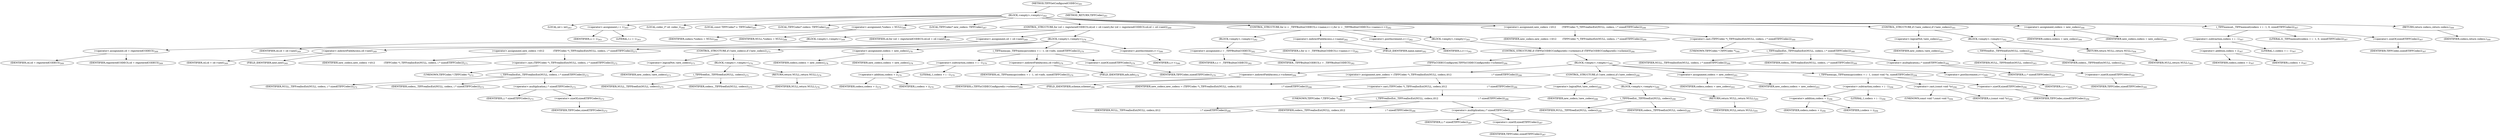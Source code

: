 digraph "TIFFGetConfiguredCODECs" {  
"2289" [label = <(METHOD,TIFFGetConfiguredCODECs)<SUB>261</SUB>> ]
"2290" [label = <(BLOCK,&lt;empty&gt;,&lt;empty&gt;)<SUB>262</SUB>> ]
"2291" [label = <(LOCAL,int i: int)<SUB>263</SUB>> ]
"2292" [label = <(&lt;operator&gt;.assignment,i = 1)<SUB>263</SUB>> ]
"2293" [label = <(IDENTIFIER,i,i = 1)<SUB>263</SUB>> ]
"2294" [label = <(LITERAL,1,i = 1)<SUB>263</SUB>> ]
"2295" [label = <(LOCAL,codec_t* cd: codec_t)<SUB>264</SUB>> ]
"2296" [label = <(LOCAL,const TIFFCodec* c: TIFFCodec)<SUB>265</SUB>> ]
"2297" [label = <(LOCAL,TIFFCodec* codecs: TIFFCodec)<SUB>266</SUB>> ]
"2298" [label = <(&lt;operator&gt;.assignment,*codecs = NULL)<SUB>266</SUB>> ]
"2299" [label = <(IDENTIFIER,codecs,*codecs = NULL)<SUB>266</SUB>> ]
"2300" [label = <(IDENTIFIER,NULL,*codecs = NULL)<SUB>266</SUB>> ]
"2301" [label = <(LOCAL,TIFFCodec* new_codecs: TIFFCodec)<SUB>267</SUB>> ]
"2302" [label = <(CONTROL_STRUCTURE,for (cd = registeredCODECS;cd;cd = cd-&gt;next),for (cd = registeredCODECS;cd;cd = cd-&gt;next))<SUB>269</SUB>> ]
"2303" [label = <(BLOCK,&lt;empty&gt;,&lt;empty&gt;)<SUB>269</SUB>> ]
"2304" [label = <(&lt;operator&gt;.assignment,cd = registeredCODECS)<SUB>269</SUB>> ]
"2305" [label = <(IDENTIFIER,cd,cd = registeredCODECS)<SUB>269</SUB>> ]
"2306" [label = <(IDENTIFIER,registeredCODECS,cd = registeredCODECS)<SUB>269</SUB>> ]
"2307" [label = <(IDENTIFIER,cd,for (cd = registeredCODECS;cd;cd = cd-&gt;next))<SUB>269</SUB>> ]
"2308" [label = <(&lt;operator&gt;.assignment,cd = cd-&gt;next)<SUB>269</SUB>> ]
"2309" [label = <(IDENTIFIER,cd,cd = cd-&gt;next)<SUB>269</SUB>> ]
"2310" [label = <(&lt;operator&gt;.indirectFieldAccess,cd-&gt;next)<SUB>269</SUB>> ]
"2311" [label = <(IDENTIFIER,cd,cd = cd-&gt;next)<SUB>269</SUB>> ]
"2312" [label = <(FIELD_IDENTIFIER,next,next)<SUB>269</SUB>> ]
"2313" [label = <(BLOCK,&lt;empty&gt;,&lt;empty&gt;)<SUB>270</SUB>> ]
"2314" [label = <(&lt;operator&gt;.assignment,new_codecs =\012            (TIFFCodec *)_TIFFreallocExt(NULL, codecs, i * sizeof(TIFFCodec)))<SUB>271</SUB>> ]
"2315" [label = <(IDENTIFIER,new_codecs,new_codecs =\012            (TIFFCodec *)_TIFFreallocExt(NULL, codecs, i * sizeof(TIFFCodec)))<SUB>271</SUB>> ]
"2316" [label = <(&lt;operator&gt;.cast,(TIFFCodec *)_TIFFreallocExt(NULL, codecs, i * sizeof(TIFFCodec)))<SUB>272</SUB>> ]
"2317" [label = <(UNKNOWN,TIFFCodec *,TIFFCodec *)<SUB>272</SUB>> ]
"2318" [label = <(_TIFFreallocExt,_TIFFreallocExt(NULL, codecs, i * sizeof(TIFFCodec)))<SUB>272</SUB>> ]
"2319" [label = <(IDENTIFIER,NULL,_TIFFreallocExt(NULL, codecs, i * sizeof(TIFFCodec)))<SUB>272</SUB>> ]
"2320" [label = <(IDENTIFIER,codecs,_TIFFreallocExt(NULL, codecs, i * sizeof(TIFFCodec)))<SUB>272</SUB>> ]
"2321" [label = <(&lt;operator&gt;.multiplication,i * sizeof(TIFFCodec))<SUB>272</SUB>> ]
"2322" [label = <(IDENTIFIER,i,i * sizeof(TIFFCodec))<SUB>272</SUB>> ]
"2323" [label = <(&lt;operator&gt;.sizeOf,sizeof(TIFFCodec))<SUB>272</SUB>> ]
"2324" [label = <(IDENTIFIER,TIFFCodec,sizeof(TIFFCodec))<SUB>272</SUB>> ]
"2325" [label = <(CONTROL_STRUCTURE,if (!new_codecs),if (!new_codecs))<SUB>273</SUB>> ]
"2326" [label = <(&lt;operator&gt;.logicalNot,!new_codecs)<SUB>273</SUB>> ]
"2327" [label = <(IDENTIFIER,new_codecs,!new_codecs)<SUB>273</SUB>> ]
"2328" [label = <(BLOCK,&lt;empty&gt;,&lt;empty&gt;)<SUB>274</SUB>> ]
"2329" [label = <(_TIFFfreeExt,_TIFFfreeExt(NULL, codecs))<SUB>275</SUB>> ]
"2330" [label = <(IDENTIFIER,NULL,_TIFFfreeExt(NULL, codecs))<SUB>275</SUB>> ]
"2331" [label = <(IDENTIFIER,codecs,_TIFFfreeExt(NULL, codecs))<SUB>275</SUB>> ]
"2332" [label = <(RETURN,return NULL;,return NULL;)<SUB>276</SUB>> ]
"2333" [label = <(IDENTIFIER,NULL,return NULL;)<SUB>276</SUB>> ]
"2334" [label = <(&lt;operator&gt;.assignment,codecs = new_codecs)<SUB>278</SUB>> ]
"2335" [label = <(IDENTIFIER,codecs,codecs = new_codecs)<SUB>278</SUB>> ]
"2336" [label = <(IDENTIFIER,new_codecs,codecs = new_codecs)<SUB>278</SUB>> ]
"2337" [label = <(_TIFFmemcpy,_TIFFmemcpy(codecs + i - 1, cd-&gt;info, sizeof(TIFFCodec)))<SUB>279</SUB>> ]
"2338" [label = <(&lt;operator&gt;.subtraction,codecs + i - 1)<SUB>279</SUB>> ]
"2339" [label = <(&lt;operator&gt;.addition,codecs + i)<SUB>279</SUB>> ]
"2340" [label = <(IDENTIFIER,codecs,codecs + i)<SUB>279</SUB>> ]
"2341" [label = <(IDENTIFIER,i,codecs + i)<SUB>279</SUB>> ]
"2342" [label = <(LITERAL,1,codecs + i - 1)<SUB>279</SUB>> ]
"2343" [label = <(&lt;operator&gt;.indirectFieldAccess,cd-&gt;info)<SUB>279</SUB>> ]
"2344" [label = <(IDENTIFIER,cd,_TIFFmemcpy(codecs + i - 1, cd-&gt;info, sizeof(TIFFCodec)))<SUB>279</SUB>> ]
"2345" [label = <(FIELD_IDENTIFIER,info,info)<SUB>279</SUB>> ]
"2346" [label = <(&lt;operator&gt;.sizeOf,sizeof(TIFFCodec))<SUB>279</SUB>> ]
"2347" [label = <(IDENTIFIER,TIFFCodec,sizeof(TIFFCodec))<SUB>279</SUB>> ]
"2348" [label = <(&lt;operator&gt;.postIncrement,i++)<SUB>280</SUB>> ]
"2349" [label = <(IDENTIFIER,i,i++)<SUB>280</SUB>> ]
"2350" [label = <(CONTROL_STRUCTURE,for (c = _TIFFBuiltinCODECS;c-&gt;name;c++),for (c = _TIFFBuiltinCODECS;c-&gt;name;c++))<SUB>282</SUB>> ]
"2351" [label = <(BLOCK,&lt;empty&gt;,&lt;empty&gt;)<SUB>282</SUB>> ]
"2352" [label = <(&lt;operator&gt;.assignment,c = _TIFFBuiltinCODECS)<SUB>282</SUB>> ]
"2353" [label = <(IDENTIFIER,c,c = _TIFFBuiltinCODECS)<SUB>282</SUB>> ]
"2354" [label = <(IDENTIFIER,_TIFFBuiltinCODECS,c = _TIFFBuiltinCODECS)<SUB>282</SUB>> ]
"2355" [label = <(&lt;operator&gt;.indirectFieldAccess,c-&gt;name)<SUB>282</SUB>> ]
"2356" [label = <(IDENTIFIER,c,for (c = _TIFFBuiltinCODECS;c-&gt;name;c++))<SUB>282</SUB>> ]
"2357" [label = <(FIELD_IDENTIFIER,name,name)<SUB>282</SUB>> ]
"2358" [label = <(&lt;operator&gt;.postIncrement,c++)<SUB>282</SUB>> ]
"2359" [label = <(IDENTIFIER,c,c++)<SUB>282</SUB>> ]
"2360" [label = <(BLOCK,&lt;empty&gt;,&lt;empty&gt;)<SUB>283</SUB>> ]
"2361" [label = <(CONTROL_STRUCTURE,if (TIFFIsCODECConfigured(c-&gt;scheme)),if (TIFFIsCODECConfigured(c-&gt;scheme)))<SUB>284</SUB>> ]
"2362" [label = <(TIFFIsCODECConfigured,TIFFIsCODECConfigured(c-&gt;scheme))<SUB>284</SUB>> ]
"2363" [label = <(&lt;operator&gt;.indirectFieldAccess,c-&gt;scheme)<SUB>284</SUB>> ]
"2364" [label = <(IDENTIFIER,c,TIFFIsCODECConfigured(c-&gt;scheme))<SUB>284</SUB>> ]
"2365" [label = <(FIELD_IDENTIFIER,scheme,scheme)<SUB>284</SUB>> ]
"2366" [label = <(BLOCK,&lt;empty&gt;,&lt;empty&gt;)<SUB>285</SUB>> ]
"2367" [label = <(&lt;operator&gt;.assignment,new_codecs = (TIFFCodec *)_TIFFreallocExt(NULL, codecs,\012                                                      i * sizeof(TIFFCodec)))<SUB>286</SUB>> ]
"2368" [label = <(IDENTIFIER,new_codecs,new_codecs = (TIFFCodec *)_TIFFreallocExt(NULL, codecs,\012                                                      i * sizeof(TIFFCodec)))<SUB>286</SUB>> ]
"2369" [label = <(&lt;operator&gt;.cast,(TIFFCodec *)_TIFFreallocExt(NULL, codecs,\012                                                      i * sizeof(TIFFCodec)))<SUB>286</SUB>> ]
"2370" [label = <(UNKNOWN,TIFFCodec *,TIFFCodec *)<SUB>286</SUB>> ]
"2371" [label = <(_TIFFreallocExt,_TIFFreallocExt(NULL, codecs,\012                                                      i * sizeof(TIFFCodec)))<SUB>286</SUB>> ]
"2372" [label = <(IDENTIFIER,NULL,_TIFFreallocExt(NULL, codecs,\012                                                      i * sizeof(TIFFCodec)))<SUB>286</SUB>> ]
"2373" [label = <(IDENTIFIER,codecs,_TIFFreallocExt(NULL, codecs,\012                                                      i * sizeof(TIFFCodec)))<SUB>286</SUB>> ]
"2374" [label = <(&lt;operator&gt;.multiplication,i * sizeof(TIFFCodec))<SUB>287</SUB>> ]
"2375" [label = <(IDENTIFIER,i,i * sizeof(TIFFCodec))<SUB>287</SUB>> ]
"2376" [label = <(&lt;operator&gt;.sizeOf,sizeof(TIFFCodec))<SUB>287</SUB>> ]
"2377" [label = <(IDENTIFIER,TIFFCodec,sizeof(TIFFCodec))<SUB>287</SUB>> ]
"2378" [label = <(CONTROL_STRUCTURE,if (!new_codecs),if (!new_codecs))<SUB>288</SUB>> ]
"2379" [label = <(&lt;operator&gt;.logicalNot,!new_codecs)<SUB>288</SUB>> ]
"2380" [label = <(IDENTIFIER,new_codecs,!new_codecs)<SUB>288</SUB>> ]
"2381" [label = <(BLOCK,&lt;empty&gt;,&lt;empty&gt;)<SUB>289</SUB>> ]
"2382" [label = <(_TIFFfreeExt,_TIFFfreeExt(NULL, codecs))<SUB>290</SUB>> ]
"2383" [label = <(IDENTIFIER,NULL,_TIFFfreeExt(NULL, codecs))<SUB>290</SUB>> ]
"2384" [label = <(IDENTIFIER,codecs,_TIFFfreeExt(NULL, codecs))<SUB>290</SUB>> ]
"2385" [label = <(RETURN,return NULL;,return NULL;)<SUB>291</SUB>> ]
"2386" [label = <(IDENTIFIER,NULL,return NULL;)<SUB>291</SUB>> ]
"2387" [label = <(&lt;operator&gt;.assignment,codecs = new_codecs)<SUB>293</SUB>> ]
"2388" [label = <(IDENTIFIER,codecs,codecs = new_codecs)<SUB>293</SUB>> ]
"2389" [label = <(IDENTIFIER,new_codecs,codecs = new_codecs)<SUB>293</SUB>> ]
"2390" [label = <(_TIFFmemcpy,_TIFFmemcpy(codecs + i - 1, (const void *)c, sizeof(TIFFCodec)))<SUB>294</SUB>> ]
"2391" [label = <(&lt;operator&gt;.subtraction,codecs + i - 1)<SUB>294</SUB>> ]
"2392" [label = <(&lt;operator&gt;.addition,codecs + i)<SUB>294</SUB>> ]
"2393" [label = <(IDENTIFIER,codecs,codecs + i)<SUB>294</SUB>> ]
"2394" [label = <(IDENTIFIER,i,codecs + i)<SUB>294</SUB>> ]
"2395" [label = <(LITERAL,1,codecs + i - 1)<SUB>294</SUB>> ]
"2396" [label = <(&lt;operator&gt;.cast,(const void *)c)<SUB>294</SUB>> ]
"2397" [label = <(UNKNOWN,const void *,const void *)<SUB>294</SUB>> ]
"2398" [label = <(IDENTIFIER,c,(const void *)c)<SUB>294</SUB>> ]
"2399" [label = <(&lt;operator&gt;.sizeOf,sizeof(TIFFCodec))<SUB>294</SUB>> ]
"2400" [label = <(IDENTIFIER,TIFFCodec,sizeof(TIFFCodec))<SUB>294</SUB>> ]
"2401" [label = <(&lt;operator&gt;.postIncrement,i++)<SUB>295</SUB>> ]
"2402" [label = <(IDENTIFIER,i,i++)<SUB>295</SUB>> ]
"2403" [label = <(&lt;operator&gt;.assignment,new_codecs =\012        (TIFFCodec *)_TIFFreallocExt(NULL, codecs, i * sizeof(TIFFCodec)))<SUB>299</SUB>> ]
"2404" [label = <(IDENTIFIER,new_codecs,new_codecs =\012        (TIFFCodec *)_TIFFreallocExt(NULL, codecs, i * sizeof(TIFFCodec)))<SUB>299</SUB>> ]
"2405" [label = <(&lt;operator&gt;.cast,(TIFFCodec *)_TIFFreallocExt(NULL, codecs, i * sizeof(TIFFCodec)))<SUB>300</SUB>> ]
"2406" [label = <(UNKNOWN,TIFFCodec *,TIFFCodec *)<SUB>300</SUB>> ]
"2407" [label = <(_TIFFreallocExt,_TIFFreallocExt(NULL, codecs, i * sizeof(TIFFCodec)))<SUB>300</SUB>> ]
"2408" [label = <(IDENTIFIER,NULL,_TIFFreallocExt(NULL, codecs, i * sizeof(TIFFCodec)))<SUB>300</SUB>> ]
"2409" [label = <(IDENTIFIER,codecs,_TIFFreallocExt(NULL, codecs, i * sizeof(TIFFCodec)))<SUB>300</SUB>> ]
"2410" [label = <(&lt;operator&gt;.multiplication,i * sizeof(TIFFCodec))<SUB>300</SUB>> ]
"2411" [label = <(IDENTIFIER,i,i * sizeof(TIFFCodec))<SUB>300</SUB>> ]
"2412" [label = <(&lt;operator&gt;.sizeOf,sizeof(TIFFCodec))<SUB>300</SUB>> ]
"2413" [label = <(IDENTIFIER,TIFFCodec,sizeof(TIFFCodec))<SUB>300</SUB>> ]
"2414" [label = <(CONTROL_STRUCTURE,if (!new_codecs),if (!new_codecs))<SUB>301</SUB>> ]
"2415" [label = <(&lt;operator&gt;.logicalNot,!new_codecs)<SUB>301</SUB>> ]
"2416" [label = <(IDENTIFIER,new_codecs,!new_codecs)<SUB>301</SUB>> ]
"2417" [label = <(BLOCK,&lt;empty&gt;,&lt;empty&gt;)<SUB>302</SUB>> ]
"2418" [label = <(_TIFFfreeExt,_TIFFfreeExt(NULL, codecs))<SUB>303</SUB>> ]
"2419" [label = <(IDENTIFIER,NULL,_TIFFfreeExt(NULL, codecs))<SUB>303</SUB>> ]
"2420" [label = <(IDENTIFIER,codecs,_TIFFfreeExt(NULL, codecs))<SUB>303</SUB>> ]
"2421" [label = <(RETURN,return NULL;,return NULL;)<SUB>304</SUB>> ]
"2422" [label = <(IDENTIFIER,NULL,return NULL;)<SUB>304</SUB>> ]
"2423" [label = <(&lt;operator&gt;.assignment,codecs = new_codecs)<SUB>306</SUB>> ]
"2424" [label = <(IDENTIFIER,codecs,codecs = new_codecs)<SUB>306</SUB>> ]
"2425" [label = <(IDENTIFIER,new_codecs,codecs = new_codecs)<SUB>306</SUB>> ]
"2426" [label = <(_TIFFmemset,_TIFFmemset(codecs + i - 1, 0, sizeof(TIFFCodec)))<SUB>307</SUB>> ]
"2427" [label = <(&lt;operator&gt;.subtraction,codecs + i - 1)<SUB>307</SUB>> ]
"2428" [label = <(&lt;operator&gt;.addition,codecs + i)<SUB>307</SUB>> ]
"2429" [label = <(IDENTIFIER,codecs,codecs + i)<SUB>307</SUB>> ]
"2430" [label = <(IDENTIFIER,i,codecs + i)<SUB>307</SUB>> ]
"2431" [label = <(LITERAL,1,codecs + i - 1)<SUB>307</SUB>> ]
"2432" [label = <(LITERAL,0,_TIFFmemset(codecs + i - 1, 0, sizeof(TIFFCodec)))<SUB>307</SUB>> ]
"2433" [label = <(&lt;operator&gt;.sizeOf,sizeof(TIFFCodec))<SUB>307</SUB>> ]
"2434" [label = <(IDENTIFIER,TIFFCodec,sizeof(TIFFCodec))<SUB>307</SUB>> ]
"2435" [label = <(RETURN,return codecs;,return codecs;)<SUB>309</SUB>> ]
"2436" [label = <(IDENTIFIER,codecs,return codecs;)<SUB>309</SUB>> ]
"2437" [label = <(METHOD_RETURN,TIFFCodec)<SUB>261</SUB>> ]
  "2289" -> "2290" 
  "2289" -> "2437" 
  "2290" -> "2291" 
  "2290" -> "2292" 
  "2290" -> "2295" 
  "2290" -> "2296" 
  "2290" -> "2297" 
  "2290" -> "2298" 
  "2290" -> "2301" 
  "2290" -> "2302" 
  "2290" -> "2350" 
  "2290" -> "2403" 
  "2290" -> "2414" 
  "2290" -> "2423" 
  "2290" -> "2426" 
  "2290" -> "2435" 
  "2292" -> "2293" 
  "2292" -> "2294" 
  "2298" -> "2299" 
  "2298" -> "2300" 
  "2302" -> "2303" 
  "2302" -> "2307" 
  "2302" -> "2308" 
  "2302" -> "2313" 
  "2303" -> "2304" 
  "2304" -> "2305" 
  "2304" -> "2306" 
  "2308" -> "2309" 
  "2308" -> "2310" 
  "2310" -> "2311" 
  "2310" -> "2312" 
  "2313" -> "2314" 
  "2313" -> "2325" 
  "2313" -> "2334" 
  "2313" -> "2337" 
  "2313" -> "2348" 
  "2314" -> "2315" 
  "2314" -> "2316" 
  "2316" -> "2317" 
  "2316" -> "2318" 
  "2318" -> "2319" 
  "2318" -> "2320" 
  "2318" -> "2321" 
  "2321" -> "2322" 
  "2321" -> "2323" 
  "2323" -> "2324" 
  "2325" -> "2326" 
  "2325" -> "2328" 
  "2326" -> "2327" 
  "2328" -> "2329" 
  "2328" -> "2332" 
  "2329" -> "2330" 
  "2329" -> "2331" 
  "2332" -> "2333" 
  "2334" -> "2335" 
  "2334" -> "2336" 
  "2337" -> "2338" 
  "2337" -> "2343" 
  "2337" -> "2346" 
  "2338" -> "2339" 
  "2338" -> "2342" 
  "2339" -> "2340" 
  "2339" -> "2341" 
  "2343" -> "2344" 
  "2343" -> "2345" 
  "2346" -> "2347" 
  "2348" -> "2349" 
  "2350" -> "2351" 
  "2350" -> "2355" 
  "2350" -> "2358" 
  "2350" -> "2360" 
  "2351" -> "2352" 
  "2352" -> "2353" 
  "2352" -> "2354" 
  "2355" -> "2356" 
  "2355" -> "2357" 
  "2358" -> "2359" 
  "2360" -> "2361" 
  "2361" -> "2362" 
  "2361" -> "2366" 
  "2362" -> "2363" 
  "2363" -> "2364" 
  "2363" -> "2365" 
  "2366" -> "2367" 
  "2366" -> "2378" 
  "2366" -> "2387" 
  "2366" -> "2390" 
  "2366" -> "2401" 
  "2367" -> "2368" 
  "2367" -> "2369" 
  "2369" -> "2370" 
  "2369" -> "2371" 
  "2371" -> "2372" 
  "2371" -> "2373" 
  "2371" -> "2374" 
  "2374" -> "2375" 
  "2374" -> "2376" 
  "2376" -> "2377" 
  "2378" -> "2379" 
  "2378" -> "2381" 
  "2379" -> "2380" 
  "2381" -> "2382" 
  "2381" -> "2385" 
  "2382" -> "2383" 
  "2382" -> "2384" 
  "2385" -> "2386" 
  "2387" -> "2388" 
  "2387" -> "2389" 
  "2390" -> "2391" 
  "2390" -> "2396" 
  "2390" -> "2399" 
  "2391" -> "2392" 
  "2391" -> "2395" 
  "2392" -> "2393" 
  "2392" -> "2394" 
  "2396" -> "2397" 
  "2396" -> "2398" 
  "2399" -> "2400" 
  "2401" -> "2402" 
  "2403" -> "2404" 
  "2403" -> "2405" 
  "2405" -> "2406" 
  "2405" -> "2407" 
  "2407" -> "2408" 
  "2407" -> "2409" 
  "2407" -> "2410" 
  "2410" -> "2411" 
  "2410" -> "2412" 
  "2412" -> "2413" 
  "2414" -> "2415" 
  "2414" -> "2417" 
  "2415" -> "2416" 
  "2417" -> "2418" 
  "2417" -> "2421" 
  "2418" -> "2419" 
  "2418" -> "2420" 
  "2421" -> "2422" 
  "2423" -> "2424" 
  "2423" -> "2425" 
  "2426" -> "2427" 
  "2426" -> "2432" 
  "2426" -> "2433" 
  "2427" -> "2428" 
  "2427" -> "2431" 
  "2428" -> "2429" 
  "2428" -> "2430" 
  "2433" -> "2434" 
  "2435" -> "2436" 
}
